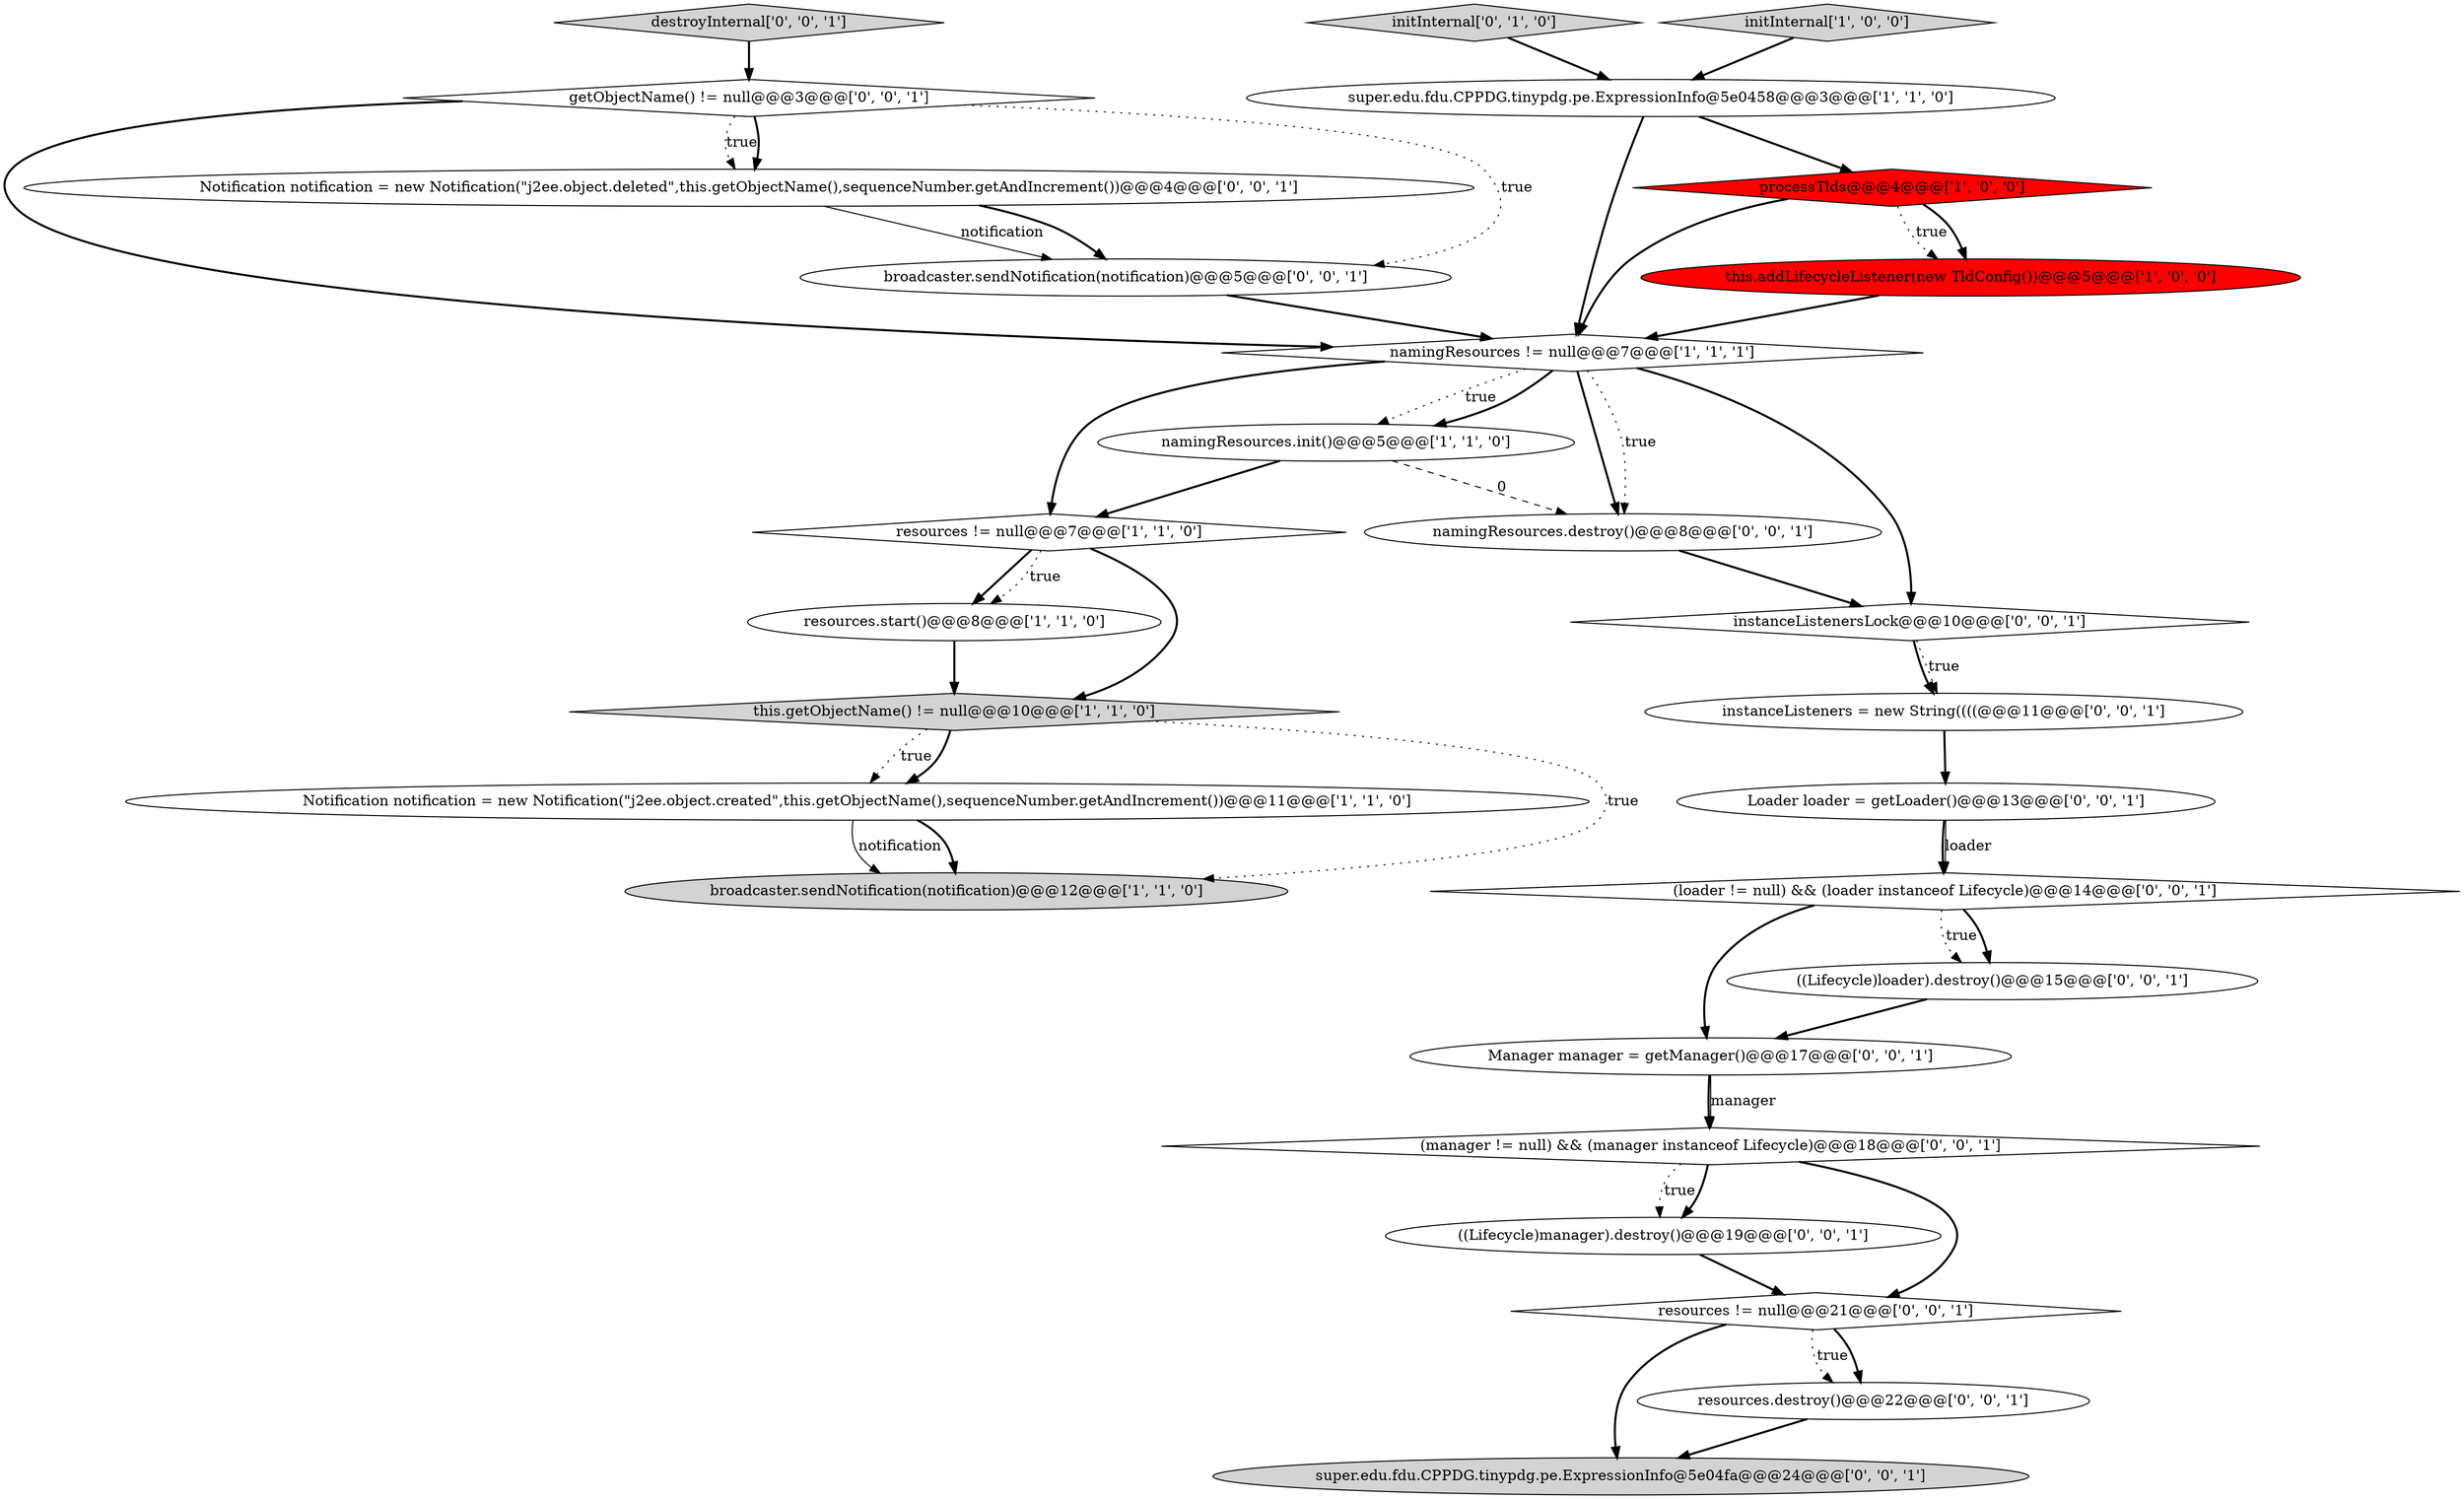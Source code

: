 digraph {
19 [style = filled, label = "(manager != null) && (manager instanceof Lifecycle)@@@18@@@['0', '0', '1']", fillcolor = white, shape = diamond image = "AAA0AAABBB3BBB"];
11 [style = filled, label = "initInternal['0', '1', '0']", fillcolor = lightgray, shape = diamond image = "AAA0AAABBB2BBB"];
13 [style = filled, label = "((Lifecycle)manager).destroy()@@@19@@@['0', '0', '1']", fillcolor = white, shape = ellipse image = "AAA0AAABBB3BBB"];
23 [style = filled, label = "resources != null@@@21@@@['0', '0', '1']", fillcolor = white, shape = diamond image = "AAA0AAABBB3BBB"];
24 [style = filled, label = "super.edu.fdu.CPPDG.tinypdg.pe.ExpressionInfo@5e04fa@@@24@@@['0', '0', '1']", fillcolor = lightgray, shape = ellipse image = "AAA0AAABBB3BBB"];
9 [style = filled, label = "initInternal['1', '0', '0']", fillcolor = lightgray, shape = diamond image = "AAA0AAABBB1BBB"];
27 [style = filled, label = "Loader loader = getLoader()@@@13@@@['0', '0', '1']", fillcolor = white, shape = ellipse image = "AAA0AAABBB3BBB"];
12 [style = filled, label = "getObjectName() != null@@@3@@@['0', '0', '1']", fillcolor = white, shape = diamond image = "AAA0AAABBB3BBB"];
5 [style = filled, label = "Notification notification = new Notification(\"j2ee.object.created\",this.getObjectName(),sequenceNumber.getAndIncrement())@@@11@@@['1', '1', '0']", fillcolor = white, shape = ellipse image = "AAA0AAABBB1BBB"];
3 [style = filled, label = "resources != null@@@7@@@['1', '1', '0']", fillcolor = white, shape = diamond image = "AAA0AAABBB1BBB"];
22 [style = filled, label = "instanceListeners = new String((((@@@11@@@['0', '0', '1']", fillcolor = white, shape = ellipse image = "AAA0AAABBB3BBB"];
1 [style = filled, label = "namingResources.init()@@@5@@@['1', '1', '0']", fillcolor = white, shape = ellipse image = "AAA0AAABBB1BBB"];
10 [style = filled, label = "namingResources != null@@@7@@@['1', '1', '1']", fillcolor = white, shape = diamond image = "AAA0AAABBB1BBB"];
0 [style = filled, label = "broadcaster.sendNotification(notification)@@@12@@@['1', '1', '0']", fillcolor = lightgray, shape = ellipse image = "AAA0AAABBB1BBB"];
6 [style = filled, label = "resources.start()@@@8@@@['1', '1', '0']", fillcolor = white, shape = ellipse image = "AAA0AAABBB1BBB"];
4 [style = filled, label = "this.getObjectName() != null@@@10@@@['1', '1', '0']", fillcolor = lightgray, shape = diamond image = "AAA0AAABBB1BBB"];
17 [style = filled, label = "namingResources.destroy()@@@8@@@['0', '0', '1']", fillcolor = white, shape = ellipse image = "AAA0AAABBB3BBB"];
25 [style = filled, label = "instanceListenersLock@@@10@@@['0', '0', '1']", fillcolor = white, shape = diamond image = "AAA0AAABBB3BBB"];
14 [style = filled, label = "Notification notification = new Notification(\"j2ee.object.deleted\",this.getObjectName(),sequenceNumber.getAndIncrement())@@@4@@@['0', '0', '1']", fillcolor = white, shape = ellipse image = "AAA0AAABBB3BBB"];
21 [style = filled, label = "resources.destroy()@@@22@@@['0', '0', '1']", fillcolor = white, shape = ellipse image = "AAA0AAABBB3BBB"];
7 [style = filled, label = "super.edu.fdu.CPPDG.tinypdg.pe.ExpressionInfo@5e0458@@@3@@@['1', '1', '0']", fillcolor = white, shape = ellipse image = "AAA0AAABBB1BBB"];
16 [style = filled, label = "destroyInternal['0', '0', '1']", fillcolor = lightgray, shape = diamond image = "AAA0AAABBB3BBB"];
8 [style = filled, label = "processTlds@@@4@@@['1', '0', '0']", fillcolor = red, shape = diamond image = "AAA1AAABBB1BBB"];
26 [style = filled, label = "Manager manager = getManager()@@@17@@@['0', '0', '1']", fillcolor = white, shape = ellipse image = "AAA0AAABBB3BBB"];
15 [style = filled, label = "(loader != null) && (loader instanceof Lifecycle)@@@14@@@['0', '0', '1']", fillcolor = white, shape = diamond image = "AAA0AAABBB3BBB"];
20 [style = filled, label = "((Lifecycle)loader).destroy()@@@15@@@['0', '0', '1']", fillcolor = white, shape = ellipse image = "AAA0AAABBB3BBB"];
2 [style = filled, label = "this.addLifecycleListener(new TldConfig())@@@5@@@['1', '0', '0']", fillcolor = red, shape = ellipse image = "AAA1AAABBB1BBB"];
18 [style = filled, label = "broadcaster.sendNotification(notification)@@@5@@@['0', '0', '1']", fillcolor = white, shape = ellipse image = "AAA0AAABBB3BBB"];
17->25 [style = bold, label=""];
8->10 [style = bold, label=""];
4->5 [style = dotted, label="true"];
5->0 [style = solid, label="notification"];
25->22 [style = bold, label=""];
7->10 [style = bold, label=""];
20->26 [style = bold, label=""];
8->2 [style = dotted, label="true"];
4->0 [style = dotted, label="true"];
23->21 [style = dotted, label="true"];
1->3 [style = bold, label=""];
14->18 [style = solid, label="notification"];
10->3 [style = bold, label=""];
3->6 [style = bold, label=""];
15->20 [style = dotted, label="true"];
10->17 [style = bold, label=""];
21->24 [style = bold, label=""];
12->18 [style = dotted, label="true"];
19->13 [style = dotted, label="true"];
3->6 [style = dotted, label="true"];
9->7 [style = bold, label=""];
2->10 [style = bold, label=""];
7->8 [style = bold, label=""];
26->19 [style = bold, label=""];
3->4 [style = bold, label=""];
27->15 [style = bold, label=""];
15->26 [style = bold, label=""];
10->17 [style = dotted, label="true"];
6->4 [style = bold, label=""];
12->14 [style = dotted, label="true"];
23->24 [style = bold, label=""];
12->10 [style = bold, label=""];
1->17 [style = dashed, label="0"];
19->13 [style = bold, label=""];
18->10 [style = bold, label=""];
8->2 [style = bold, label=""];
5->0 [style = bold, label=""];
10->25 [style = bold, label=""];
22->27 [style = bold, label=""];
23->21 [style = bold, label=""];
15->20 [style = bold, label=""];
19->23 [style = bold, label=""];
12->14 [style = bold, label=""];
13->23 [style = bold, label=""];
25->22 [style = dotted, label="true"];
14->18 [style = bold, label=""];
27->15 [style = solid, label="loader"];
10->1 [style = dotted, label="true"];
10->1 [style = bold, label=""];
4->5 [style = bold, label=""];
16->12 [style = bold, label=""];
26->19 [style = solid, label="manager"];
11->7 [style = bold, label=""];
}
